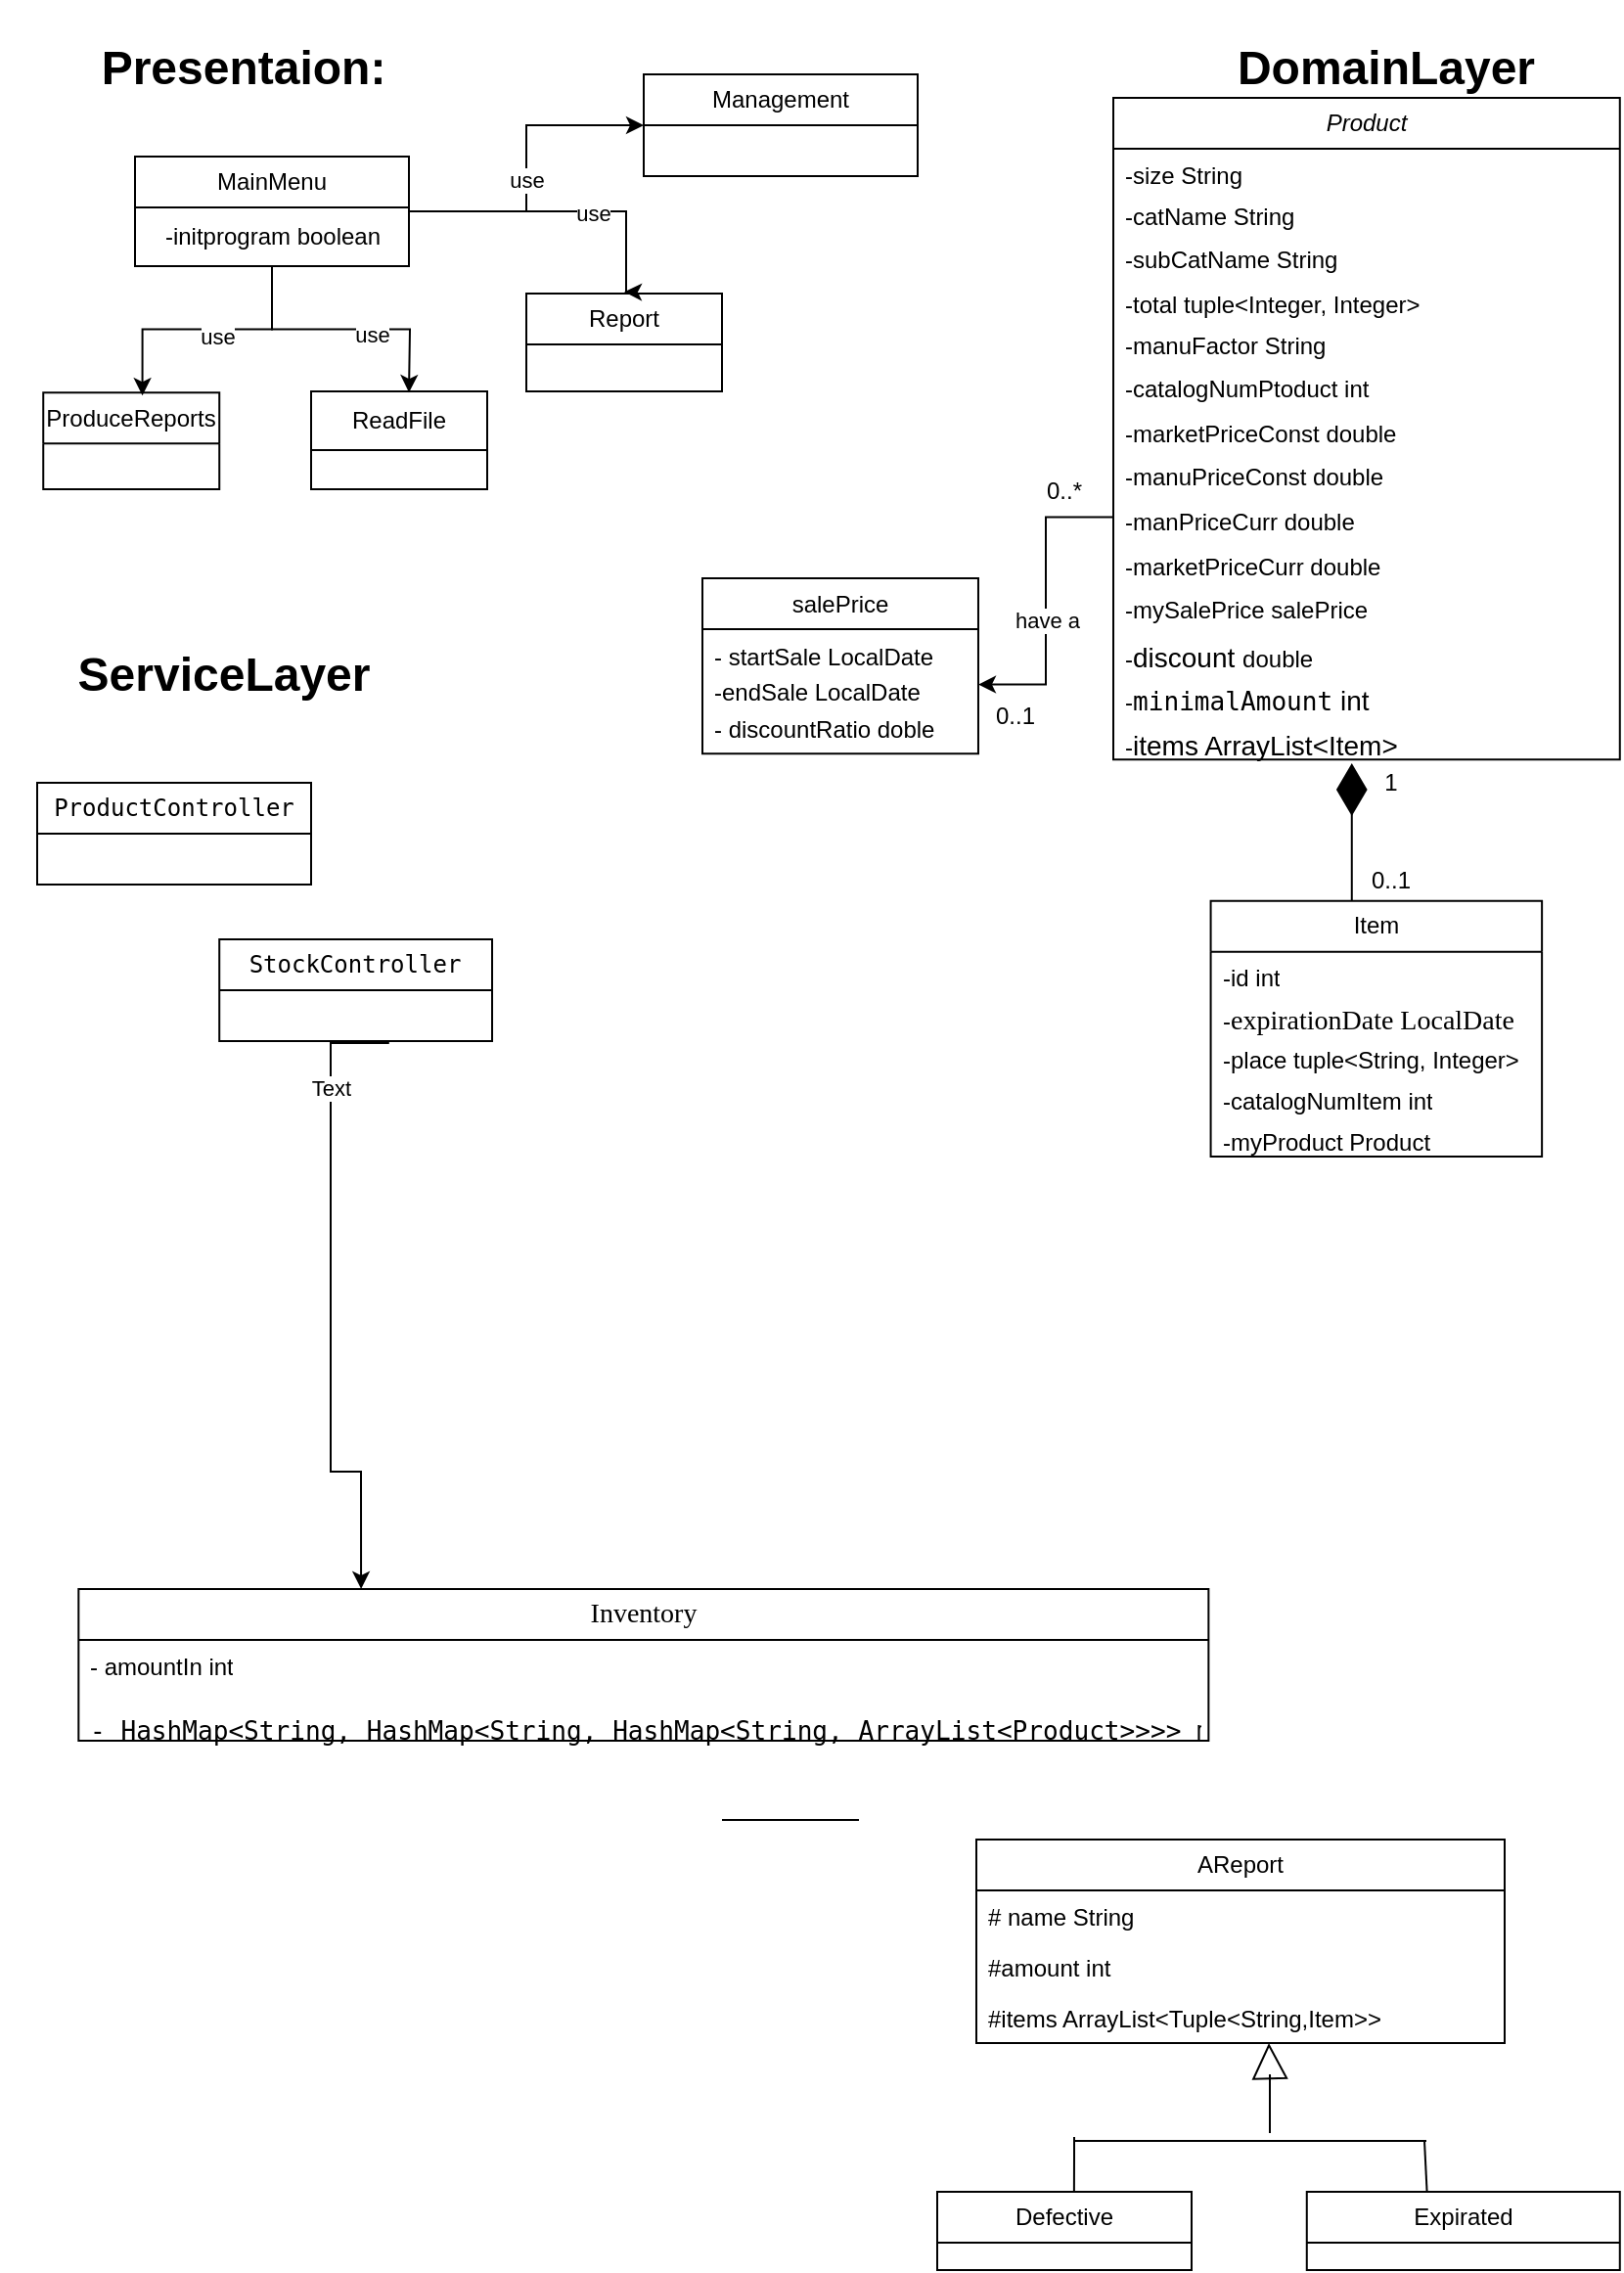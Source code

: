 <mxfile version="24.4.13" type="github">
  <diagram id="C5RBs43oDa-KdzZeNtuy" name="Page-1">
    <mxGraphModel dx="1829" dy="569" grid="1" gridSize="10" guides="1" tooltips="1" connect="1" arrows="1" fold="1" page="1" pageScale="1" pageWidth="827" pageHeight="1169" math="0" shadow="0">
      <root>
        <mxCell id="WIyWlLk6GJQsqaUBKTNV-0" />
        <mxCell id="WIyWlLk6GJQsqaUBKTNV-1" parent="WIyWlLk6GJQsqaUBKTNV-0" />
        <mxCell id="blhzIIwYApXe3oS-4LWT-69" value="Expirated" style="swimlane;fontStyle=0;childLayout=stackLayout;horizontal=1;startSize=26;fillColor=none;horizontalStack=0;resizeParent=1;resizeParentMax=0;resizeLast=0;collapsible=1;marginBottom=0;whiteSpace=wrap;html=1;" parent="WIyWlLk6GJQsqaUBKTNV-1" vertex="1">
          <mxGeometry x="658.89" y="1120" width="160" height="40" as="geometry" />
        </mxCell>
        <mxCell id="blhzIIwYApXe3oS-4LWT-72" value="Defective" style="swimlane;fontStyle=0;childLayout=stackLayout;horizontal=1;startSize=26;fillColor=none;horizontalStack=0;resizeParent=1;resizeParentMax=0;resizeLast=0;collapsible=1;marginBottom=0;whiteSpace=wrap;html=1;" parent="WIyWlLk6GJQsqaUBKTNV-1" vertex="1">
          <mxGeometry x="470" y="1120" width="130" height="40" as="geometry" />
        </mxCell>
        <mxCell id="d0C_dxmiAp8fqY_cj4ix-11" value="" style="endArrow=block;endSize=16;endFill=0;html=1;rounded=0;entryX=0.5;entryY=1;entryDx=0;entryDy=0;" parent="WIyWlLk6GJQsqaUBKTNV-1" edge="1">
          <mxGeometry width="160" relative="1" as="geometry">
            <mxPoint x="640" y="1090" as="sourcePoint" />
            <mxPoint x="639.5" y="1044" as="targetPoint" />
            <Array as="points">
              <mxPoint x="640" y="1070" />
              <mxPoint x="640" y="1060" />
            </Array>
          </mxGeometry>
        </mxCell>
        <mxCell id="51y_q990u38oWhjzo1hq-20" value="Management" style="swimlane;fontStyle=0;childLayout=stackLayout;horizontal=1;startSize=26;fillColor=none;horizontalStack=0;resizeParent=1;resizeParentMax=0;resizeLast=0;collapsible=1;marginBottom=0;whiteSpace=wrap;html=1;" parent="WIyWlLk6GJQsqaUBKTNV-1" vertex="1">
          <mxGeometry x="320" y="38" width="140" height="52" as="geometry" />
        </mxCell>
        <mxCell id="51y_q990u38oWhjzo1hq-23" style="edgeStyle=orthogonalEdgeStyle;rounded=0;orthogonalLoop=1;jettySize=auto;html=1;entryX=0;entryY=0.5;entryDx=0;entryDy=0;" parent="WIyWlLk6GJQsqaUBKTNV-1" source="51y_q990u38oWhjzo1hq-19" target="51y_q990u38oWhjzo1hq-20" edge="1">
          <mxGeometry relative="1" as="geometry" />
        </mxCell>
        <mxCell id="SjAPO4z27jlav3t-jJeg-32" value="use" style="edgeLabel;html=1;align=center;verticalAlign=middle;resizable=0;points=[];" vertex="1" connectable="0" parent="51y_q990u38oWhjzo1hq-23">
          <mxGeometry x="-0.066" relative="1" as="geometry">
            <mxPoint as="offset" />
          </mxGeometry>
        </mxCell>
        <mxCell id="d0C_dxmiAp8fqY_cj4ix-60" value="&lt;h1&gt;Presentaion:&lt;/h1&gt;" style="text;html=1;align=center;verticalAlign=middle;resizable=0;points=[];autosize=1;strokeColor=none;fillColor=none;" parent="WIyWlLk6GJQsqaUBKTNV-1" vertex="1">
          <mxGeometry x="30" width="170" height="70" as="geometry" />
        </mxCell>
        <mxCell id="d0C_dxmiAp8fqY_cj4ix-61" value="&lt;h1&gt;DomainLayer&lt;/h1&gt;" style="text;html=1;align=center;verticalAlign=middle;resizable=0;points=[];autosize=1;strokeColor=none;fillColor=none;" parent="WIyWlLk6GJQsqaUBKTNV-1" vertex="1">
          <mxGeometry x="608.68" width="180" height="70" as="geometry" />
        </mxCell>
        <mxCell id="d0C_dxmiAp8fqY_cj4ix-63" value="&lt;div style=&quot;font-family: &amp;quot;Segoe UI&amp;quot;; font-size: 9pt;&quot;&gt;&lt;pre style=&quot;&quot;&gt;ProductController&lt;/pre&gt;&lt;/div&gt;" style="swimlane;fontStyle=0;childLayout=stackLayout;horizontal=1;startSize=26;fillColor=none;horizontalStack=0;resizeParent=1;resizeParentMax=0;resizeLast=0;collapsible=1;marginBottom=0;whiteSpace=wrap;html=1;" parent="WIyWlLk6GJQsqaUBKTNV-1" vertex="1">
          <mxGeometry x="10" y="400" width="140" height="52" as="geometry" />
        </mxCell>
        <mxCell id="51y_q990u38oWhjzo1hq-1" value="" style="group" parent="WIyWlLk6GJQsqaUBKTNV-1" vertex="1" connectable="0">
          <mxGeometry x="-8.667" y="790.004" width="617.343" height="120.69" as="geometry" />
        </mxCell>
        <mxCell id="blhzIIwYApXe3oS-4LWT-66" value="&lt;span style=&quot;font-family: Assistant; font-size: 14px; text-align: start;&quot;&gt;Inventory&lt;/span&gt;" style="swimlane;fontStyle=0;childLayout=stackLayout;horizontal=1;startSize=26;fillColor=none;horizontalStack=0;resizeParent=1;resizeParentMax=0;resizeLast=0;collapsible=1;marginBottom=0;whiteSpace=wrap;html=1;" parent="51y_q990u38oWhjzo1hq-1" vertex="1">
          <mxGeometry x="39.829" y="21.943" width="577.514" height="77.567" as="geometry" />
        </mxCell>
        <mxCell id="blhzIIwYApXe3oS-4LWT-63" value="- amountIn int&lt;div&gt;&lt;br&gt;&lt;/div&gt;" style="text;strokeColor=none;fillColor=none;align=left;verticalAlign=top;spacingLeft=4;spacingRight=4;overflow=hidden;rotatable=0;points=[[0,0.5],[1,0.5]];portConstraint=eastwest;whiteSpace=wrap;html=1;" parent="blhzIIwYApXe3oS-4LWT-66" vertex="1">
          <mxGeometry y="26" width="577.514" height="18.652" as="geometry" />
        </mxCell>
        <mxCell id="d0C_dxmiAp8fqY_cj4ix-6" value="&lt;div style=&quot;font-family: &amp;quot;JetBrains Mono&amp;quot;, monospace; font-size: 9.8pt;&quot;&gt;&lt;pre style=&quot;&quot;&gt;- HashMap&amp;lt;String, HashMap&amp;lt;String, HashMap&amp;lt;String, ArrayList&amp;lt;Product&amp;gt;&amp;gt;&amp;gt;&amp;gt; myStock&lt;/pre&gt;&lt;/div&gt;" style="text;strokeColor=none;fillColor=none;align=left;verticalAlign=top;spacingLeft=4;spacingRight=4;overflow=hidden;rotatable=0;points=[[0,0.5],[1,0.5]];portConstraint=eastwest;whiteSpace=wrap;html=1;" parent="blhzIIwYApXe3oS-4LWT-66" vertex="1">
          <mxGeometry y="44.652" width="577.514" height="32.915" as="geometry" />
        </mxCell>
        <mxCell id="d0C_dxmiAp8fqY_cj4ix-67" style="edgeStyle=orthogonalEdgeStyle;rounded=0;orthogonalLoop=1;jettySize=auto;html=1;entryX=0.25;entryY=0;entryDx=0;entryDy=0;" parent="WIyWlLk6GJQsqaUBKTNV-1" edge="1" target="blhzIIwYApXe3oS-4LWT-66">
          <mxGeometry relative="1" as="geometry">
            <mxPoint x="189.44" y="531.999" as="sourcePoint" />
            <mxPoint x="59.997" y="755" as="targetPoint" />
            <Array as="points">
              <mxPoint x="189" y="533" />
              <mxPoint x="160" y="533" />
              <mxPoint x="160" y="752" />
              <mxPoint x="176" y="752" />
            </Array>
          </mxGeometry>
        </mxCell>
        <mxCell id="SjAPO4z27jlav3t-jJeg-11" value="Text" style="edgeLabel;html=1;align=center;verticalAlign=middle;resizable=0;points=[];" vertex="1" connectable="0" parent="d0C_dxmiAp8fqY_cj4ix-67">
          <mxGeometry x="-0.672" relative="1" as="geometry">
            <mxPoint as="offset" />
          </mxGeometry>
        </mxCell>
        <mxCell id="d0C_dxmiAp8fqY_cj4ix-64" value="&lt;div style=&quot;font-family: &amp;quot;Segoe UI&amp;quot;; font-size: 9pt;&quot;&gt;&lt;pre style=&quot;&quot;&gt;StockController&lt;/pre&gt;&lt;/div&gt;" style="swimlane;fontStyle=0;childLayout=stackLayout;horizontal=1;startSize=26;fillColor=none;horizontalStack=0;resizeParent=1;resizeParentMax=0;resizeLast=0;collapsible=1;marginBottom=0;whiteSpace=wrap;html=1;" parent="WIyWlLk6GJQsqaUBKTNV-1" vertex="1">
          <mxGeometry x="103.116" y="480" width="139.4" height="52" as="geometry" />
        </mxCell>
        <mxCell id="d0C_dxmiAp8fqY_cj4ix-62" value="&lt;h1&gt;ServiceLayer&lt;/h1&gt;" style="text;html=1;align=center;verticalAlign=middle;resizable=0;points=[];autosize=1;strokeColor=none;fillColor=none;" parent="WIyWlLk6GJQsqaUBKTNV-1" vertex="1">
          <mxGeometry x="20" y="310" width="170" height="70" as="geometry" />
        </mxCell>
        <mxCell id="SjAPO4z27jlav3t-jJeg-12" value="" style="group" vertex="1" connectable="0" parent="WIyWlLk6GJQsqaUBKTNV-1">
          <mxGeometry x="350" y="50" width="468.89" height="540.943" as="geometry" />
        </mxCell>
        <mxCell id="SjAPO4z27jlav3t-jJeg-5" value="" style="group" vertex="1" connectable="0" parent="SjAPO4z27jlav3t-jJeg-12">
          <mxGeometry x="210.004" width="258.886" height="540.943" as="geometry" />
        </mxCell>
        <mxCell id="blhzIIwYApXe3oS-4LWT-23" value="&lt;span style=&quot;font-style: italic; text-wrap: nowrap;&quot;&gt;Product&lt;/span&gt;" style="swimlane;fontStyle=0;childLayout=stackLayout;horizontal=1;startSize=26;fillColor=none;horizontalStack=0;resizeParent=1;resizeParentMax=0;resizeLast=0;collapsible=1;marginBottom=0;whiteSpace=wrap;html=1;fontFamily=Helvetica;" parent="SjAPO4z27jlav3t-jJeg-5" vertex="1">
          <mxGeometry width="258.886" height="338.184" as="geometry">
            <mxRectangle x="110" y="170" width="90" height="30" as="alternateBounds" />
          </mxGeometry>
        </mxCell>
        <mxCell id="blhzIIwYApXe3oS-4LWT-24" value="-size String" style="text;strokeColor=none;fillColor=none;align=left;verticalAlign=top;spacingLeft=4;spacingRight=4;overflow=hidden;rotatable=0;points=[[0,0.5],[1,0.5]];portConstraint=eastwest;whiteSpace=wrap;html=1;fontFamily=Helvetica;" parent="blhzIIwYApXe3oS-4LWT-23" vertex="1">
          <mxGeometry y="26" width="258.886" height="20.92" as="geometry" />
        </mxCell>
        <mxCell id="blhzIIwYApXe3oS-4LWT-25" value="-catN&lt;span style=&quot;text-wrap: nowrap;&quot;&gt;ame String&lt;/span&gt;&lt;br&gt;&lt;div&gt;&lt;span style=&quot;text-wrap: nowrap;&quot;&gt;&lt;br&gt;&lt;/span&gt;&lt;/div&gt;" style="text;strokeColor=none;fillColor=none;align=left;verticalAlign=top;spacingLeft=4;spacingRight=4;overflow=hidden;rotatable=0;points=[[0,0.5],[1,0.5]];portConstraint=eastwest;whiteSpace=wrap;html=1;fontFamily=Helvetica;" parent="blhzIIwYApXe3oS-4LWT-23" vertex="1">
          <mxGeometry y="46.92" width="258.886" height="22.529" as="geometry" />
        </mxCell>
        <mxCell id="blhzIIwYApXe3oS-4LWT-29" value="-subCatN&lt;span style=&quot;text-wrap: nowrap;&quot;&gt;ame String&lt;/span&gt;" style="text;strokeColor=none;fillColor=none;align=left;verticalAlign=top;spacingLeft=4;spacingRight=4;overflow=hidden;rotatable=0;points=[[0,0.5],[1,0.5]];portConstraint=eastwest;whiteSpace=wrap;html=1;fontFamily=Helvetica;" parent="blhzIIwYApXe3oS-4LWT-23" vertex="1">
          <mxGeometry y="69.448" width="258.886" height="22.529" as="geometry" />
        </mxCell>
        <mxCell id="blhzIIwYApXe3oS-4LWT-30" value="&lt;div&gt;-total tuple&amp;lt;Integer, Integer&amp;gt;&lt;span style=&quot;text-wrap: nowrap;&quot;&gt;&lt;br&gt;&lt;/span&gt;&lt;/div&gt;" style="text;strokeColor=none;fillColor=none;align=left;verticalAlign=top;spacingLeft=4;spacingRight=4;overflow=hidden;rotatable=0;points=[[0,0.5],[1,0.5]];portConstraint=eastwest;whiteSpace=wrap;html=1;fontFamily=Helvetica;" parent="blhzIIwYApXe3oS-4LWT-23" vertex="1">
          <mxGeometry y="91.977" width="258.886" height="20.92" as="geometry" />
        </mxCell>
        <mxCell id="blhzIIwYApXe3oS-4LWT-31" value="&lt;span style=&quot;text-wrap: nowrap;&quot;&gt;-manuFactor String&lt;/span&gt;" style="text;strokeColor=none;fillColor=none;align=left;verticalAlign=top;spacingLeft=4;spacingRight=4;overflow=hidden;rotatable=0;points=[[0,0.5],[1,0.5]];portConstraint=eastwest;whiteSpace=wrap;html=1;fontFamily=Helvetica;" parent="blhzIIwYApXe3oS-4LWT-23" vertex="1">
          <mxGeometry y="112.897" width="258.886" height="22.529" as="geometry" />
        </mxCell>
        <mxCell id="blhzIIwYApXe3oS-4LWT-32" value="&lt;span style=&quot;text-wrap: nowrap;&quot;&gt;-catalogNumPtoduct int&lt;/span&gt;" style="text;strokeColor=none;fillColor=none;align=left;verticalAlign=top;spacingLeft=4;spacingRight=4;overflow=hidden;rotatable=0;points=[[0,0.5],[1,0.5]];portConstraint=eastwest;whiteSpace=wrap;html=1;fontFamily=Helvetica;" parent="blhzIIwYApXe3oS-4LWT-23" vertex="1">
          <mxGeometry y="135.425" width="258.886" height="22.529" as="geometry" />
        </mxCell>
        <mxCell id="blhzIIwYApXe3oS-4LWT-33" value="&lt;span style=&quot;text-wrap: nowrap;&quot;&gt;-marketPriceConst double&amp;nbsp;&lt;/span&gt;" style="text;strokeColor=none;fillColor=none;align=left;verticalAlign=top;spacingLeft=4;spacingRight=4;overflow=hidden;rotatable=0;points=[[0,0.5],[1,0.5]];portConstraint=eastwest;whiteSpace=wrap;html=1;fontFamily=Helvetica;" parent="blhzIIwYApXe3oS-4LWT-23" vertex="1">
          <mxGeometry y="157.954" width="258.886" height="22.529" as="geometry" />
        </mxCell>
        <mxCell id="blhzIIwYApXe3oS-4LWT-34" value="&lt;span style=&quot;text-wrap: nowrap;&quot;&gt;-manuPriceConst double&amp;nbsp;&lt;/span&gt;" style="text;strokeColor=none;fillColor=none;align=left;verticalAlign=top;spacingLeft=4;spacingRight=4;overflow=hidden;rotatable=0;points=[[0,0.5],[1,0.5]];portConstraint=eastwest;whiteSpace=wrap;html=1;fontFamily=Helvetica;" parent="blhzIIwYApXe3oS-4LWT-23" vertex="1">
          <mxGeometry y="180.483" width="258.886" height="22.529" as="geometry" />
        </mxCell>
        <mxCell id="blhzIIwYApXe3oS-4LWT-35" value="&lt;span style=&quot;text-wrap: nowrap;&quot;&gt;-manPriceCurr double&amp;nbsp;&lt;/span&gt;" style="text;strokeColor=none;fillColor=none;align=left;verticalAlign=top;spacingLeft=4;spacingRight=4;overflow=hidden;rotatable=0;points=[[0,0.5],[1,0.5]];portConstraint=eastwest;whiteSpace=wrap;html=1;fontFamily=Helvetica;" parent="blhzIIwYApXe3oS-4LWT-23" vertex="1">
          <mxGeometry y="203.011" width="258.886" height="22.529" as="geometry" />
        </mxCell>
        <mxCell id="blhzIIwYApXe3oS-4LWT-36" value="&lt;span style=&quot;text-wrap: nowrap;&quot;&gt;-marketPriceCurr double&amp;nbsp;&lt;/span&gt;" style="text;strokeColor=none;fillColor=none;align=left;verticalAlign=top;spacingLeft=4;spacingRight=4;overflow=hidden;rotatable=0;points=[[0,0.5],[1,0.5]];portConstraint=eastwest;whiteSpace=wrap;html=1;fontFamily=Helvetica;" parent="blhzIIwYApXe3oS-4LWT-23" vertex="1">
          <mxGeometry y="225.54" width="258.886" height="22.529" as="geometry" />
        </mxCell>
        <mxCell id="blhzIIwYApXe3oS-4LWT-37" value="&lt;span style=&quot;text-wrap: nowrap;&quot;&gt;-mySalePrice salePrice&amp;nbsp;&lt;/span&gt;" style="text;strokeColor=none;fillColor=none;align=left;verticalAlign=top;spacingLeft=4;spacingRight=4;overflow=hidden;rotatable=0;points=[[0,0.5],[1,0.5]];portConstraint=eastwest;whiteSpace=wrap;html=1;fontFamily=Helvetica;" parent="blhzIIwYApXe3oS-4LWT-23" vertex="1">
          <mxGeometry y="248.069" width="258.886" height="22.529" as="geometry" />
        </mxCell>
        <mxCell id="blhzIIwYApXe3oS-4LWT-38" value="&lt;span style=&quot;text-wrap: nowrap;&quot;&gt;-&lt;/span&gt;&lt;span style=&quot;font-size: 14px;&quot;&gt;discount&amp;nbsp;&lt;/span&gt;&lt;span style=&quot;text-wrap: nowrap;&quot;&gt;double&lt;/span&gt;" style="text;strokeColor=none;fillColor=none;align=left;verticalAlign=top;spacingLeft=4;spacingRight=4;overflow=hidden;rotatable=0;points=[[0,0.5],[1,0.5]];portConstraint=eastwest;whiteSpace=wrap;html=1;fontFamily=Helvetica;" parent="blhzIIwYApXe3oS-4LWT-23" vertex="1">
          <mxGeometry y="270.598" width="258.886" height="22.529" as="geometry" />
        </mxCell>
        <mxCell id="d0C_dxmiAp8fqY_cj4ix-7" value="&lt;span style=&quot;text-wrap: nowrap;&quot;&gt;-&lt;/span&gt;&lt;span style=&quot;font-family: &amp;quot;JetBrains Mono&amp;quot;, monospace; font-size: 9.8pt;&quot;&gt;minimalAmount&lt;/span&gt;&lt;span style=&quot;font-size: 14px;&quot;&gt;&amp;nbsp;&lt;span style=&quot;text-wrap: nowrap;&quot;&gt;int&lt;/span&gt;&lt;/span&gt;" style="text;strokeColor=none;fillColor=none;align=left;verticalAlign=top;spacingLeft=4;spacingRight=4;overflow=hidden;rotatable=0;points=[[0,0.5],[1,0.5]];portConstraint=eastwest;whiteSpace=wrap;html=1;fontFamily=Helvetica;" parent="blhzIIwYApXe3oS-4LWT-23" vertex="1">
          <mxGeometry y="293.126" width="258.886" height="22.529" as="geometry" />
        </mxCell>
        <mxCell id="d0C_dxmiAp8fqY_cj4ix-8" value="&lt;span style=&quot;text-wrap: nowrap;&quot;&gt;-&lt;/span&gt;&lt;span style=&quot;font-size: 14px;&quot;&gt;items &lt;span style=&quot;text-wrap: nowrap;&quot;&gt;ArrayList&amp;lt;Item&amp;gt;&lt;/span&gt;&lt;/span&gt;" style="text;strokeColor=none;fillColor=none;align=left;verticalAlign=top;spacingLeft=4;spacingRight=4;overflow=hidden;rotatable=0;points=[[0,0.5],[1,0.5]];portConstraint=eastwest;whiteSpace=wrap;html=1;fontFamily=Helvetica;" parent="blhzIIwYApXe3oS-4LWT-23" vertex="1">
          <mxGeometry y="315.655" width="258.886" height="22.529" as="geometry" />
        </mxCell>
        <mxCell id="blhzIIwYApXe3oS-4LWT-51" value="Item" style="swimlane;fontStyle=0;childLayout=stackLayout;horizontal=1;startSize=26;fillColor=none;horizontalStack=0;resizeParent=1;resizeParentMax=0;resizeLast=0;collapsible=1;marginBottom=0;whiteSpace=wrap;html=1;" parent="SjAPO4z27jlav3t-jJeg-5" vertex="1">
          <mxGeometry x="49.786" y="410.345" width="169.271" height="130.598" as="geometry" />
        </mxCell>
        <mxCell id="SjAPO4z27jlav3t-jJeg-1" value="" style="endArrow=diamondThin;endFill=1;endSize=24;html=1;rounded=0;" edge="1" parent="blhzIIwYApXe3oS-4LWT-51">
          <mxGeometry width="160" relative="1" as="geometry">
            <mxPoint x="72.1" y="-0.345" as="sourcePoint" />
            <mxPoint x="72.1" y="-70.345" as="targetPoint" />
          </mxGeometry>
        </mxCell>
        <mxCell id="blhzIIwYApXe3oS-4LWT-52" value="-id int" style="text;strokeColor=none;fillColor=none;align=left;verticalAlign=top;spacingLeft=4;spacingRight=4;overflow=hidden;rotatable=0;points=[[0,0.5],[1,0.5]];portConstraint=eastwest;whiteSpace=wrap;html=1;" parent="blhzIIwYApXe3oS-4LWT-51" vertex="1">
          <mxGeometry y="26" width="169.271" height="20.92" as="geometry" />
        </mxCell>
        <mxCell id="blhzIIwYApXe3oS-4LWT-53" value="-&lt;span style=&quot;font-family: Assistant; font-size: 14px;&quot;&gt;expirationDate LocalDate&lt;/span&gt;" style="text;strokeColor=none;fillColor=none;align=left;verticalAlign=top;spacingLeft=4;spacingRight=4;overflow=hidden;rotatable=0;points=[[0,0.5],[1,0.5]];portConstraint=eastwest;whiteSpace=wrap;html=1;" parent="blhzIIwYApXe3oS-4LWT-51" vertex="1">
          <mxGeometry y="46.92" width="169.271" height="20.92" as="geometry" />
        </mxCell>
        <mxCell id="blhzIIwYApXe3oS-4LWT-56" value="-place tuple&amp;lt;String, Integer&amp;gt;" style="text;strokeColor=none;fillColor=none;align=left;verticalAlign=top;spacingLeft=4;spacingRight=4;overflow=hidden;rotatable=0;points=[[0,0.5],[1,0.5]];portConstraint=eastwest;whiteSpace=wrap;html=1;" parent="blhzIIwYApXe3oS-4LWT-51" vertex="1">
          <mxGeometry y="67.839" width="169.271" height="20.92" as="geometry" />
        </mxCell>
        <mxCell id="51y_q990u38oWhjzo1hq-27" value="&lt;span style=&quot;text-wrap: nowrap;&quot;&gt;-catalogNumItem int&lt;/span&gt;" style="text;strokeColor=none;fillColor=none;align=left;verticalAlign=top;spacingLeft=4;spacingRight=4;overflow=hidden;rotatable=0;points=[[0,0.5],[1,0.5]];portConstraint=eastwest;whiteSpace=wrap;html=1;" parent="blhzIIwYApXe3oS-4LWT-51" vertex="1">
          <mxGeometry y="88.759" width="169.271" height="20.92" as="geometry" />
        </mxCell>
        <mxCell id="SjAPO4z27jlav3t-jJeg-4" value="&lt;span style=&quot;text-wrap: nowrap;&quot;&gt;-myProduct Product&lt;/span&gt;" style="text;strokeColor=none;fillColor=none;align=left;verticalAlign=top;spacingLeft=4;spacingRight=4;overflow=hidden;rotatable=0;points=[[0,0.5],[1,0.5]];portConstraint=eastwest;whiteSpace=wrap;html=1;" vertex="1" parent="blhzIIwYApXe3oS-4LWT-51">
          <mxGeometry y="109.678" width="169.271" height="20.92" as="geometry" />
        </mxCell>
        <mxCell id="SjAPO4z27jlav3t-jJeg-2" value="1" style="text;strokeColor=none;align=center;fillColor=none;html=1;verticalAlign=middle;whiteSpace=wrap;rounded=0;" vertex="1" parent="SjAPO4z27jlav3t-jJeg-5">
          <mxGeometry x="121.886" y="340" width="40" height="20" as="geometry" />
        </mxCell>
        <mxCell id="SjAPO4z27jlav3t-jJeg-3" value="0..1" style="text;strokeColor=none;align=center;fillColor=none;html=1;verticalAlign=middle;whiteSpace=wrap;rounded=0;" vertex="1" parent="SjAPO4z27jlav3t-jJeg-5">
          <mxGeometry x="121.886" y="390.34" width="40" height="20" as="geometry" />
        </mxCell>
        <mxCell id="SjAPO4z27jlav3t-jJeg-7" style="edgeStyle=orthogonalEdgeStyle;rounded=0;orthogonalLoop=1;jettySize=auto;html=1;entryX=1;entryY=0.5;entryDx=0;entryDy=0;" edge="1" parent="SjAPO4z27jlav3t-jJeg-12" source="blhzIIwYApXe3oS-4LWT-35" target="blhzIIwYApXe3oS-4LWT-86">
          <mxGeometry relative="1" as="geometry" />
        </mxCell>
        <mxCell id="SjAPO4z27jlav3t-jJeg-8" value="have a" style="edgeLabel;html=1;align=center;verticalAlign=middle;resizable=0;points=[];" vertex="1" connectable="0" parent="SjAPO4z27jlav3t-jJeg-7">
          <mxGeometry x="0.129" relative="1" as="geometry">
            <mxPoint as="offset" />
          </mxGeometry>
        </mxCell>
        <mxCell id="d0C_dxmiAp8fqY_cj4ix-3" value="" style="group" parent="SjAPO4z27jlav3t-jJeg-12" vertex="1" connectable="0">
          <mxGeometry y="186.09" width="140.99" height="215.91" as="geometry" />
        </mxCell>
        <mxCell id="blhzIIwYApXe3oS-4LWT-84" value="salePrice" style="swimlane;fontStyle=0;childLayout=stackLayout;horizontal=1;startSize=26;fillColor=none;horizontalStack=0;resizeParent=1;resizeParentMax=0;resizeLast=0;collapsible=1;marginBottom=0;whiteSpace=wrap;html=1;" parent="d0C_dxmiAp8fqY_cj4ix-3" vertex="1">
          <mxGeometry y="59.419" width="140.99" height="89.582" as="geometry" />
        </mxCell>
        <mxCell id="blhzIIwYApXe3oS-4LWT-85" value="- startSale LocalDate" style="text;strokeColor=none;fillColor=none;align=left;verticalAlign=top;spacingLeft=4;spacingRight=4;overflow=hidden;rotatable=0;points=[[0,0.5],[1,0.5]];portConstraint=eastwest;whiteSpace=wrap;html=1;" parent="blhzIIwYApXe3oS-4LWT-84" vertex="1">
          <mxGeometry y="26" width="140.99" height="18.84" as="geometry" />
        </mxCell>
        <mxCell id="blhzIIwYApXe3oS-4LWT-86" value="-endSale LocalDate" style="text;strokeColor=none;fillColor=none;align=left;verticalAlign=top;spacingLeft=4;spacingRight=4;overflow=hidden;rotatable=0;points=[[0,0.5],[1,0.5]];portConstraint=eastwest;whiteSpace=wrap;html=1;" parent="blhzIIwYApXe3oS-4LWT-84" vertex="1">
          <mxGeometry y="44.84" width="140.99" height="18.84" as="geometry" />
        </mxCell>
        <mxCell id="blhzIIwYApXe3oS-4LWT-89" value="- discountRatio doble" style="text;strokeColor=none;fillColor=none;align=left;verticalAlign=top;spacingLeft=4;spacingRight=4;overflow=hidden;rotatable=0;points=[[0,0.5],[1,0.5]];portConstraint=eastwest;whiteSpace=wrap;html=1;" parent="blhzIIwYApXe3oS-4LWT-84" vertex="1">
          <mxGeometry y="63.68" width="140.99" height="25.901" as="geometry" />
        </mxCell>
        <mxCell id="SjAPO4z27jlav3t-jJeg-9" value="0..1" style="text;strokeColor=none;align=center;fillColor=none;html=1;verticalAlign=middle;whiteSpace=wrap;rounded=0;" vertex="1" parent="SjAPO4z27jlav3t-jJeg-12">
          <mxGeometry x="130" y="300.8" width="60" height="30" as="geometry" />
        </mxCell>
        <mxCell id="SjAPO4z27jlav3t-jJeg-10" value="0..*" style="text;strokeColor=none;align=center;fillColor=none;html=1;verticalAlign=middle;whiteSpace=wrap;rounded=0;" vertex="1" parent="SjAPO4z27jlav3t-jJeg-12">
          <mxGeometry x="160" y="186.09" width="50" height="30" as="geometry" />
        </mxCell>
        <mxCell id="SjAPO4z27jlav3t-jJeg-13" value="AReport" style="swimlane;fontStyle=0;childLayout=stackLayout;horizontal=1;startSize=26;fillColor=none;horizontalStack=0;resizeParent=1;resizeParentMax=0;resizeLast=0;collapsible=1;marginBottom=0;whiteSpace=wrap;html=1;" vertex="1" parent="WIyWlLk6GJQsqaUBKTNV-1">
          <mxGeometry x="490" y="940" width="270" height="104" as="geometry" />
        </mxCell>
        <mxCell id="SjAPO4z27jlav3t-jJeg-14" value="# name String" style="text;strokeColor=none;fillColor=none;align=left;verticalAlign=top;spacingLeft=4;spacingRight=4;overflow=hidden;rotatable=0;points=[[0,0.5],[1,0.5]];portConstraint=eastwest;whiteSpace=wrap;html=1;" vertex="1" parent="SjAPO4z27jlav3t-jJeg-13">
          <mxGeometry y="26" width="270" height="26" as="geometry" />
        </mxCell>
        <mxCell id="SjAPO4z27jlav3t-jJeg-15" value="#amount int" style="text;strokeColor=none;fillColor=none;align=left;verticalAlign=top;spacingLeft=4;spacingRight=4;overflow=hidden;rotatable=0;points=[[0,0.5],[1,0.5]];portConstraint=eastwest;whiteSpace=wrap;html=1;" vertex="1" parent="SjAPO4z27jlav3t-jJeg-13">
          <mxGeometry y="52" width="270" height="26" as="geometry" />
        </mxCell>
        <mxCell id="SjAPO4z27jlav3t-jJeg-16" value="#items ArrayList&amp;lt;Tuple&amp;lt;String,Item&amp;gt;&amp;gt;" style="text;strokeColor=none;fillColor=none;align=left;verticalAlign=top;spacingLeft=4;spacingRight=4;overflow=hidden;rotatable=0;points=[[0,0.5],[1,0.5]];portConstraint=eastwest;whiteSpace=wrap;html=1;" vertex="1" parent="SjAPO4z27jlav3t-jJeg-13">
          <mxGeometry y="78" width="270" height="26" as="geometry" />
        </mxCell>
        <mxCell id="SjAPO4z27jlav3t-jJeg-19" value="" style="line;strokeWidth=1;fillColor=none;align=left;verticalAlign=middle;spacingTop=-1;spacingLeft=3;spacingRight=3;rotatable=0;labelPosition=right;points=[];portConstraint=eastwest;strokeColor=inherit;" vertex="1" parent="WIyWlLk6GJQsqaUBKTNV-1">
          <mxGeometry x="640" y="1090" width="80" height="8" as="geometry" />
        </mxCell>
        <mxCell id="SjAPO4z27jlav3t-jJeg-20" value="" style="line;strokeWidth=1;fillColor=none;align=left;verticalAlign=middle;spacingTop=-1;spacingLeft=3;spacingRight=3;rotatable=0;labelPosition=right;points=[];portConstraint=eastwest;strokeColor=inherit;" vertex="1" parent="WIyWlLk6GJQsqaUBKTNV-1">
          <mxGeometry x="540" y="1084" width="110" height="20" as="geometry" />
        </mxCell>
        <mxCell id="SjAPO4z27jlav3t-jJeg-21" value="" style="line;strokeWidth=1;fillColor=none;align=left;verticalAlign=middle;spacingTop=-1;spacingLeft=3;spacingRight=3;rotatable=0;labelPosition=right;points=[];portConstraint=eastwest;strokeColor=inherit;" vertex="1" parent="WIyWlLk6GJQsqaUBKTNV-1">
          <mxGeometry x="360" y="920" width="70" height="20" as="geometry" />
        </mxCell>
        <mxCell id="SjAPO4z27jlav3t-jJeg-27" value="" style="endArrow=none;html=1;rounded=0;exitX=0.538;exitY=0;exitDx=0;exitDy=0;exitPerimeter=0;" edge="1" parent="WIyWlLk6GJQsqaUBKTNV-1" source="blhzIIwYApXe3oS-4LWT-72">
          <mxGeometry width="50" height="50" relative="1" as="geometry">
            <mxPoint x="540" y="1112" as="sourcePoint" />
            <mxPoint x="540" y="1092" as="targetPoint" />
            <Array as="points">
              <mxPoint x="540" y="1102" />
            </Array>
          </mxGeometry>
        </mxCell>
        <mxCell id="SjAPO4z27jlav3t-jJeg-28" value="" style="endArrow=none;html=1;rounded=0;exitX=0.384;exitY=0.013;exitDx=0;exitDy=0;exitPerimeter=0;" edge="1" parent="WIyWlLk6GJQsqaUBKTNV-1" source="blhzIIwYApXe3oS-4LWT-69">
          <mxGeometry width="50" height="50" relative="1" as="geometry">
            <mxPoint x="719" y="1114" as="sourcePoint" />
            <mxPoint x="719" y="1094" as="targetPoint" />
            <Array as="points" />
          </mxGeometry>
        </mxCell>
        <mxCell id="d0C_dxmiAp8fqY_cj4ix-57" style="edgeStyle=orthogonalEdgeStyle;rounded=0;orthogonalLoop=1;jettySize=auto;html=1;" parent="WIyWlLk6GJQsqaUBKTNV-1" source="51y_q990u38oWhjzo1hq-19" edge="1">
          <mxGeometry relative="1" as="geometry">
            <mxPoint x="310.0" y="149.186" as="targetPoint" />
            <Array as="points">
              <mxPoint x="311" y="108" />
            </Array>
          </mxGeometry>
        </mxCell>
        <mxCell id="SjAPO4z27jlav3t-jJeg-33" value="use" style="edgeLabel;html=1;align=center;verticalAlign=middle;resizable=0;points=[];" vertex="1" connectable="0" parent="d0C_dxmiAp8fqY_cj4ix-57">
          <mxGeometry x="0.227" y="-1" relative="1" as="geometry">
            <mxPoint as="offset" />
          </mxGeometry>
        </mxCell>
        <mxCell id="51y_q990u38oWhjzo1hq-19" value="MainMenu" style="swimlane;fontStyle=0;childLayout=stackLayout;horizontal=1;startSize=26;fillColor=none;horizontalStack=0;resizeParent=1;resizeParentMax=0;resizeLast=0;collapsible=1;marginBottom=0;whiteSpace=wrap;html=1;container=0;" parent="WIyWlLk6GJQsqaUBKTNV-1" vertex="1">
          <mxGeometry x="60" y="80" width="140" height="56" as="geometry" />
        </mxCell>
        <mxCell id="51y_q990u38oWhjzo1hq-22" value="ProduceReports" style="swimlane;fontStyle=0;childLayout=stackLayout;horizontal=1;startSize=26;fillColor=none;horizontalStack=0;resizeParent=1;resizeParentMax=0;resizeLast=0;collapsible=1;marginBottom=0;whiteSpace=wrap;html=1;container=0;" parent="WIyWlLk6GJQsqaUBKTNV-1" vertex="1">
          <mxGeometry x="13.12" y="200.585" width="90" height="49.419" as="geometry" />
        </mxCell>
        <mxCell id="51y_q990u38oWhjzo1hq-24" style="edgeStyle=orthogonalEdgeStyle;rounded=0;orthogonalLoop=1;jettySize=auto;html=1;entryX=0.563;entryY=0.031;entryDx=0;entryDy=0;entryPerimeter=0;" parent="WIyWlLk6GJQsqaUBKTNV-1" source="51y_q990u38oWhjzo1hq-19" target="51y_q990u38oWhjzo1hq-22" edge="1">
          <mxGeometry relative="1" as="geometry" />
        </mxCell>
        <mxCell id="SjAPO4z27jlav3t-jJeg-35" value="use" style="edgeLabel;html=1;align=center;verticalAlign=middle;resizable=0;points=[];" vertex="1" connectable="0" parent="51y_q990u38oWhjzo1hq-24">
          <mxGeometry x="-0.08" y="3" relative="1" as="geometry">
            <mxPoint as="offset" />
          </mxGeometry>
        </mxCell>
        <mxCell id="d0C_dxmiAp8fqY_cj4ix-55" style="edgeStyle=orthogonalEdgeStyle;rounded=0;orthogonalLoop=1;jettySize=auto;html=1;entryX=0.4;entryY=0;entryDx=0;entryDy=0;entryPerimeter=0;" parent="WIyWlLk6GJQsqaUBKTNV-1" source="51y_q990u38oWhjzo1hq-19" edge="1">
          <mxGeometry relative="1" as="geometry">
            <mxPoint x="200.0" y="200.581" as="targetPoint" />
          </mxGeometry>
        </mxCell>
        <mxCell id="SjAPO4z27jlav3t-jJeg-34" value="use" style="edgeLabel;html=1;align=center;verticalAlign=middle;resizable=0;points=[];" vertex="1" connectable="0" parent="d0C_dxmiAp8fqY_cj4ix-55">
          <mxGeometry x="0.239" y="-2" relative="1" as="geometry">
            <mxPoint as="offset" />
          </mxGeometry>
        </mxCell>
        <mxCell id="d0C_dxmiAp8fqY_cj4ix-58" value="ReadFile" style="swimlane;fontStyle=0;childLayout=stackLayout;horizontal=1;startSize=30;fillColor=none;horizontalStack=0;resizeParent=1;resizeParentMax=0;resizeLast=0;collapsible=1;marginBottom=0;whiteSpace=wrap;html=1;container=0;" parent="WIyWlLk6GJQsqaUBKTNV-1" vertex="1">
          <mxGeometry x="150" y="200" width="90" height="50" as="geometry" />
        </mxCell>
        <mxCell id="SjAPO4z27jlav3t-jJeg-31" value="-initprogram boolean" style="text;html=1;align=center;verticalAlign=middle;resizable=0;points=[];autosize=1;strokeColor=none;fillColor=none;" vertex="1" parent="WIyWlLk6GJQsqaUBKTNV-1">
          <mxGeometry x="60" y="106" width="140" height="30" as="geometry" />
        </mxCell>
        <mxCell id="d0C_dxmiAp8fqY_cj4ix-73" value="Report" style="swimlane;fontStyle=0;childLayout=stackLayout;horizontal=1;startSize=26;fillColor=none;horizontalStack=0;resizeParent=1;resizeParentMax=0;resizeLast=0;collapsible=1;marginBottom=0;whiteSpace=wrap;html=1;container=0;" parent="WIyWlLk6GJQsqaUBKTNV-1" vertex="1">
          <mxGeometry x="260" y="150" width="100" height="50" as="geometry" />
        </mxCell>
      </root>
    </mxGraphModel>
  </diagram>
</mxfile>
